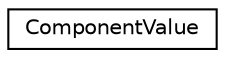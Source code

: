 digraph "Graphical Class Hierarchy"
{
 // LATEX_PDF_SIZE
  edge [fontname="Helvetica",fontsize="10",labelfontname="Helvetica",labelfontsize="10"];
  node [fontname="Helvetica",fontsize="10",shape=record];
  rankdir="LR";
  Node0 [label="ComponentValue",height=0.2,width=0.4,color="black", fillcolor="white", style="filled",URL="$structComponentValue.html",tooltip="Returned from the AnalysisMapper::getSolution function to show the currents and voltages for each com..."];
}
